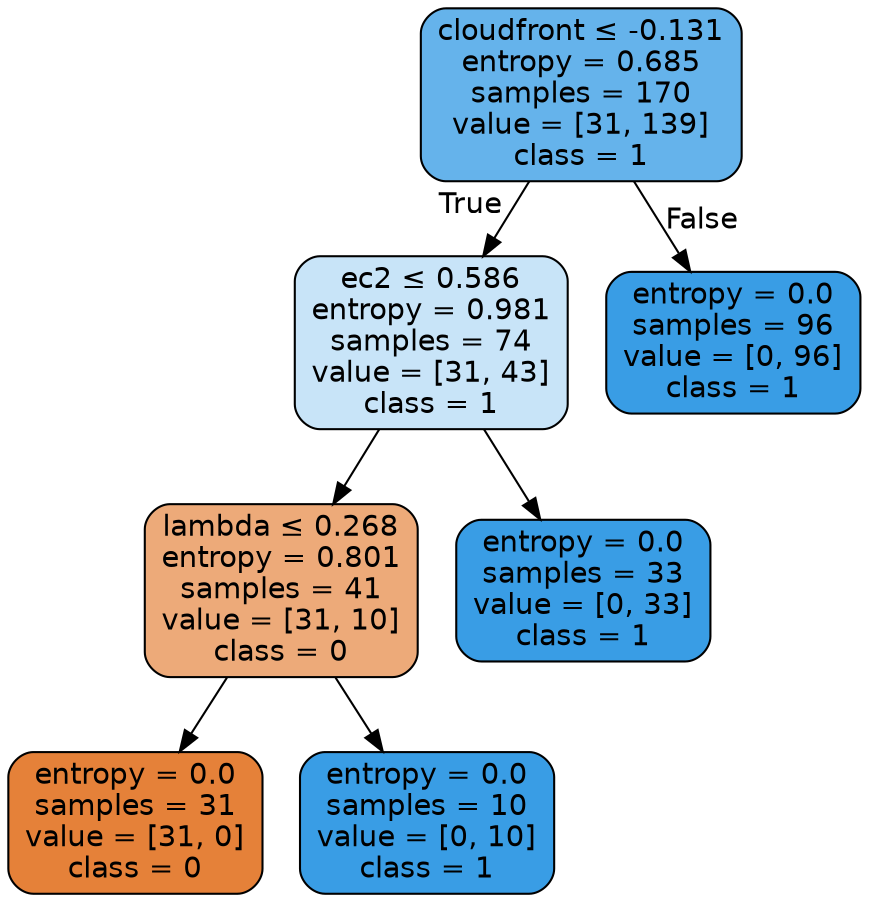 digraph Tree {
node [shape=box, style="filled, rounded", color="black", fontname="helvetica"] ;
edge [fontname="helvetica"] ;
0 [label=<cloudfront &le; -0.131<br/>entropy = 0.685<br/>samples = 170<br/>value = [31, 139]<br/>class = 1>, fillcolor="#65b3eb"] ;
1 [label=<ec2 &le; 0.586<br/>entropy = 0.981<br/>samples = 74<br/>value = [31, 43]<br/>class = 1>, fillcolor="#c8e4f8"] ;
0 -> 1 [labeldistance=2.5, labelangle=45, headlabel="True"] ;
2 [label=<lambda &le; 0.268<br/>entropy = 0.801<br/>samples = 41<br/>value = [31, 10]<br/>class = 0>, fillcolor="#edaa79"] ;
1 -> 2 ;
3 [label=<entropy = 0.0<br/>samples = 31<br/>value = [31, 0]<br/>class = 0>, fillcolor="#e58139"] ;
2 -> 3 ;
4 [label=<entropy = 0.0<br/>samples = 10<br/>value = [0, 10]<br/>class = 1>, fillcolor="#399de5"] ;
2 -> 4 ;
5 [label=<entropy = 0.0<br/>samples = 33<br/>value = [0, 33]<br/>class = 1>, fillcolor="#399de5"] ;
1 -> 5 ;
6 [label=<entropy = 0.0<br/>samples = 96<br/>value = [0, 96]<br/>class = 1>, fillcolor="#399de5"] ;
0 -> 6 [labeldistance=2.5, labelangle=-45, headlabel="False"] ;
}